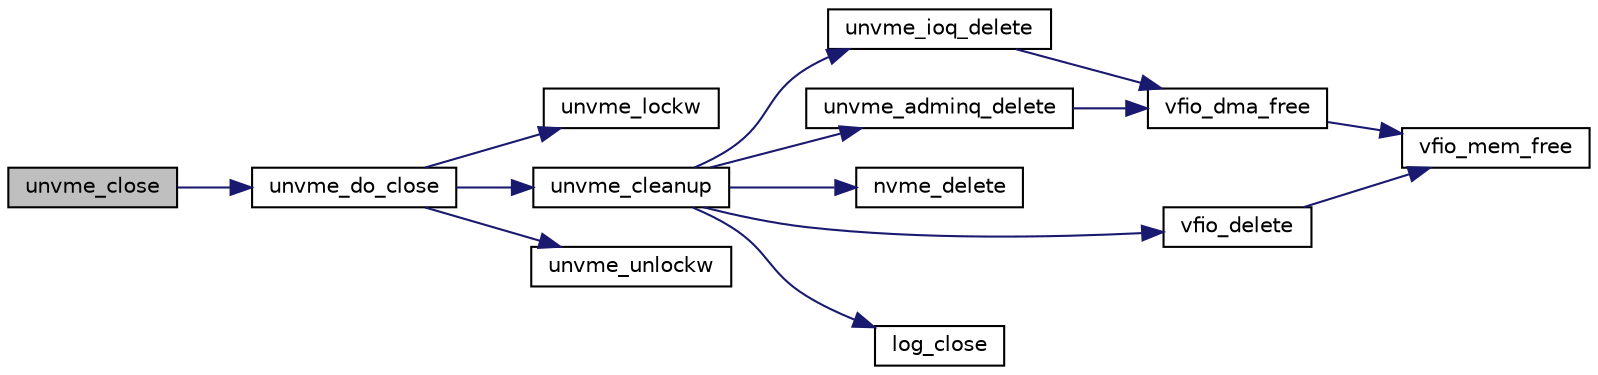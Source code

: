 digraph "unvme_close"
{
  edge [fontname="Helvetica",fontsize="10",labelfontname="Helvetica",labelfontsize="10"];
  node [fontname="Helvetica",fontsize="10",shape=record];
  rankdir="LR";
  Node1 [label="unvme_close",height=0.2,width=0.4,color="black", fillcolor="grey75", style="filled", fontcolor="black"];
  Node1 -> Node2 [color="midnightblue",fontsize="10",style="solid",fontname="Helvetica"];
  Node2 [label="unvme_do_close",height=0.2,width=0.4,color="black", fillcolor="white", style="filled",URL="$unvme__core_8c.html#a2c4780922931c2e9ef92787e94a9f3ff"];
  Node2 -> Node3 [color="midnightblue",fontsize="10",style="solid",fontname="Helvetica"];
  Node3 [label="unvme_lockw",height=0.2,width=0.4,color="black", fillcolor="white", style="filled",URL="$unvme__lock_8h.html#a3ac7f83033513b3f50ba098974c5f576"];
  Node2 -> Node4 [color="midnightblue",fontsize="10",style="solid",fontname="Helvetica"];
  Node4 [label="unvme_cleanup",height=0.2,width=0.4,color="black", fillcolor="white", style="filled",URL="$unvme__core_8c.html#a1cf6e1b3132ca647ced85a69c486b14f"];
  Node4 -> Node5 [color="midnightblue",fontsize="10",style="solid",fontname="Helvetica"];
  Node5 [label="unvme_ioq_delete",height=0.2,width=0.4,color="black", fillcolor="white", style="filled",URL="$unvme__core_8c.html#a50299308e9023fc45729212f88e2df1d"];
  Node5 -> Node6 [color="midnightblue",fontsize="10",style="solid",fontname="Helvetica"];
  Node6 [label="vfio_dma_free",height=0.2,width=0.4,color="black", fillcolor="white", style="filled",URL="$unvme__vfio_8c.html#aafdc4e197d1eb8746f1764e47c03fbae"];
  Node6 -> Node7 [color="midnightblue",fontsize="10",style="solid",fontname="Helvetica"];
  Node7 [label="vfio_mem_free",height=0.2,width=0.4,color="black", fillcolor="white", style="filled",URL="$unvme__vfio_8c.html#a989f068e03968b12b93a5c1a4c56556a"];
  Node4 -> Node8 [color="midnightblue",fontsize="10",style="solid",fontname="Helvetica"];
  Node8 [label="unvme_adminq_delete",height=0.2,width=0.4,color="black", fillcolor="white", style="filled",URL="$unvme__core_8c.html#a1b6fd5bc09887bfc8051d56c1479d01e"];
  Node8 -> Node6 [color="midnightblue",fontsize="10",style="solid",fontname="Helvetica"];
  Node4 -> Node9 [color="midnightblue",fontsize="10",style="solid",fontname="Helvetica"];
  Node9 [label="nvme_delete",height=0.2,width=0.4,color="black", fillcolor="white", style="filled",URL="$unvme__nvme_8c.html#aba3290163e951c7766cd8162adc84c9f"];
  Node4 -> Node10 [color="midnightblue",fontsize="10",style="solid",fontname="Helvetica"];
  Node10 [label="vfio_delete",height=0.2,width=0.4,color="black", fillcolor="white", style="filled",URL="$unvme__vfio_8c.html#a61e9769210573af5d603f779f6df006a"];
  Node10 -> Node7 [color="midnightblue",fontsize="10",style="solid",fontname="Helvetica"];
  Node4 -> Node11 [color="midnightblue",fontsize="10",style="solid",fontname="Helvetica"];
  Node11 [label="log_close",height=0.2,width=0.4,color="black", fillcolor="white", style="filled",URL="$unvme__log_8c.html#aa1b92b4411527ad313da4a0be494d903"];
  Node2 -> Node12 [color="midnightblue",fontsize="10",style="solid",fontname="Helvetica"];
  Node12 [label="unvme_unlockw",height=0.2,width=0.4,color="black", fillcolor="white", style="filled",URL="$unvme__lock_8h.html#a6ff3d82a38923c504b51212593669f36"];
}
